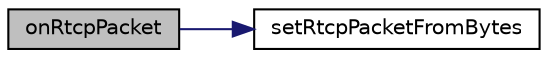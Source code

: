digraph "onRtcpPacket"
{
 // LATEX_PDF_SIZE
  edge [fontname="Helvetica",fontsize="10",labelfontname="Helvetica",labelfontsize="10"];
  node [fontname="Helvetica",fontsize="10",shape=record];
  rankdir="LR";
  Node1 [label="onRtcpPacket",height=0.2,width=0.4,color="black", fillcolor="grey75", style="filled", fontcolor="black",tooltip=" "];
  Node1 -> Node2 [color="midnightblue",fontsize="10",style="solid",fontname="Helvetica"];
  Node2 [label="setRtcpPacketFromBytes",height=0.2,width=0.4,color="black", fillcolor="white", style="filled",URL="$RtcpPacket_8c.html#a867a4f705a43d9e0bf6a238be3de934b",tooltip=" "];
}
